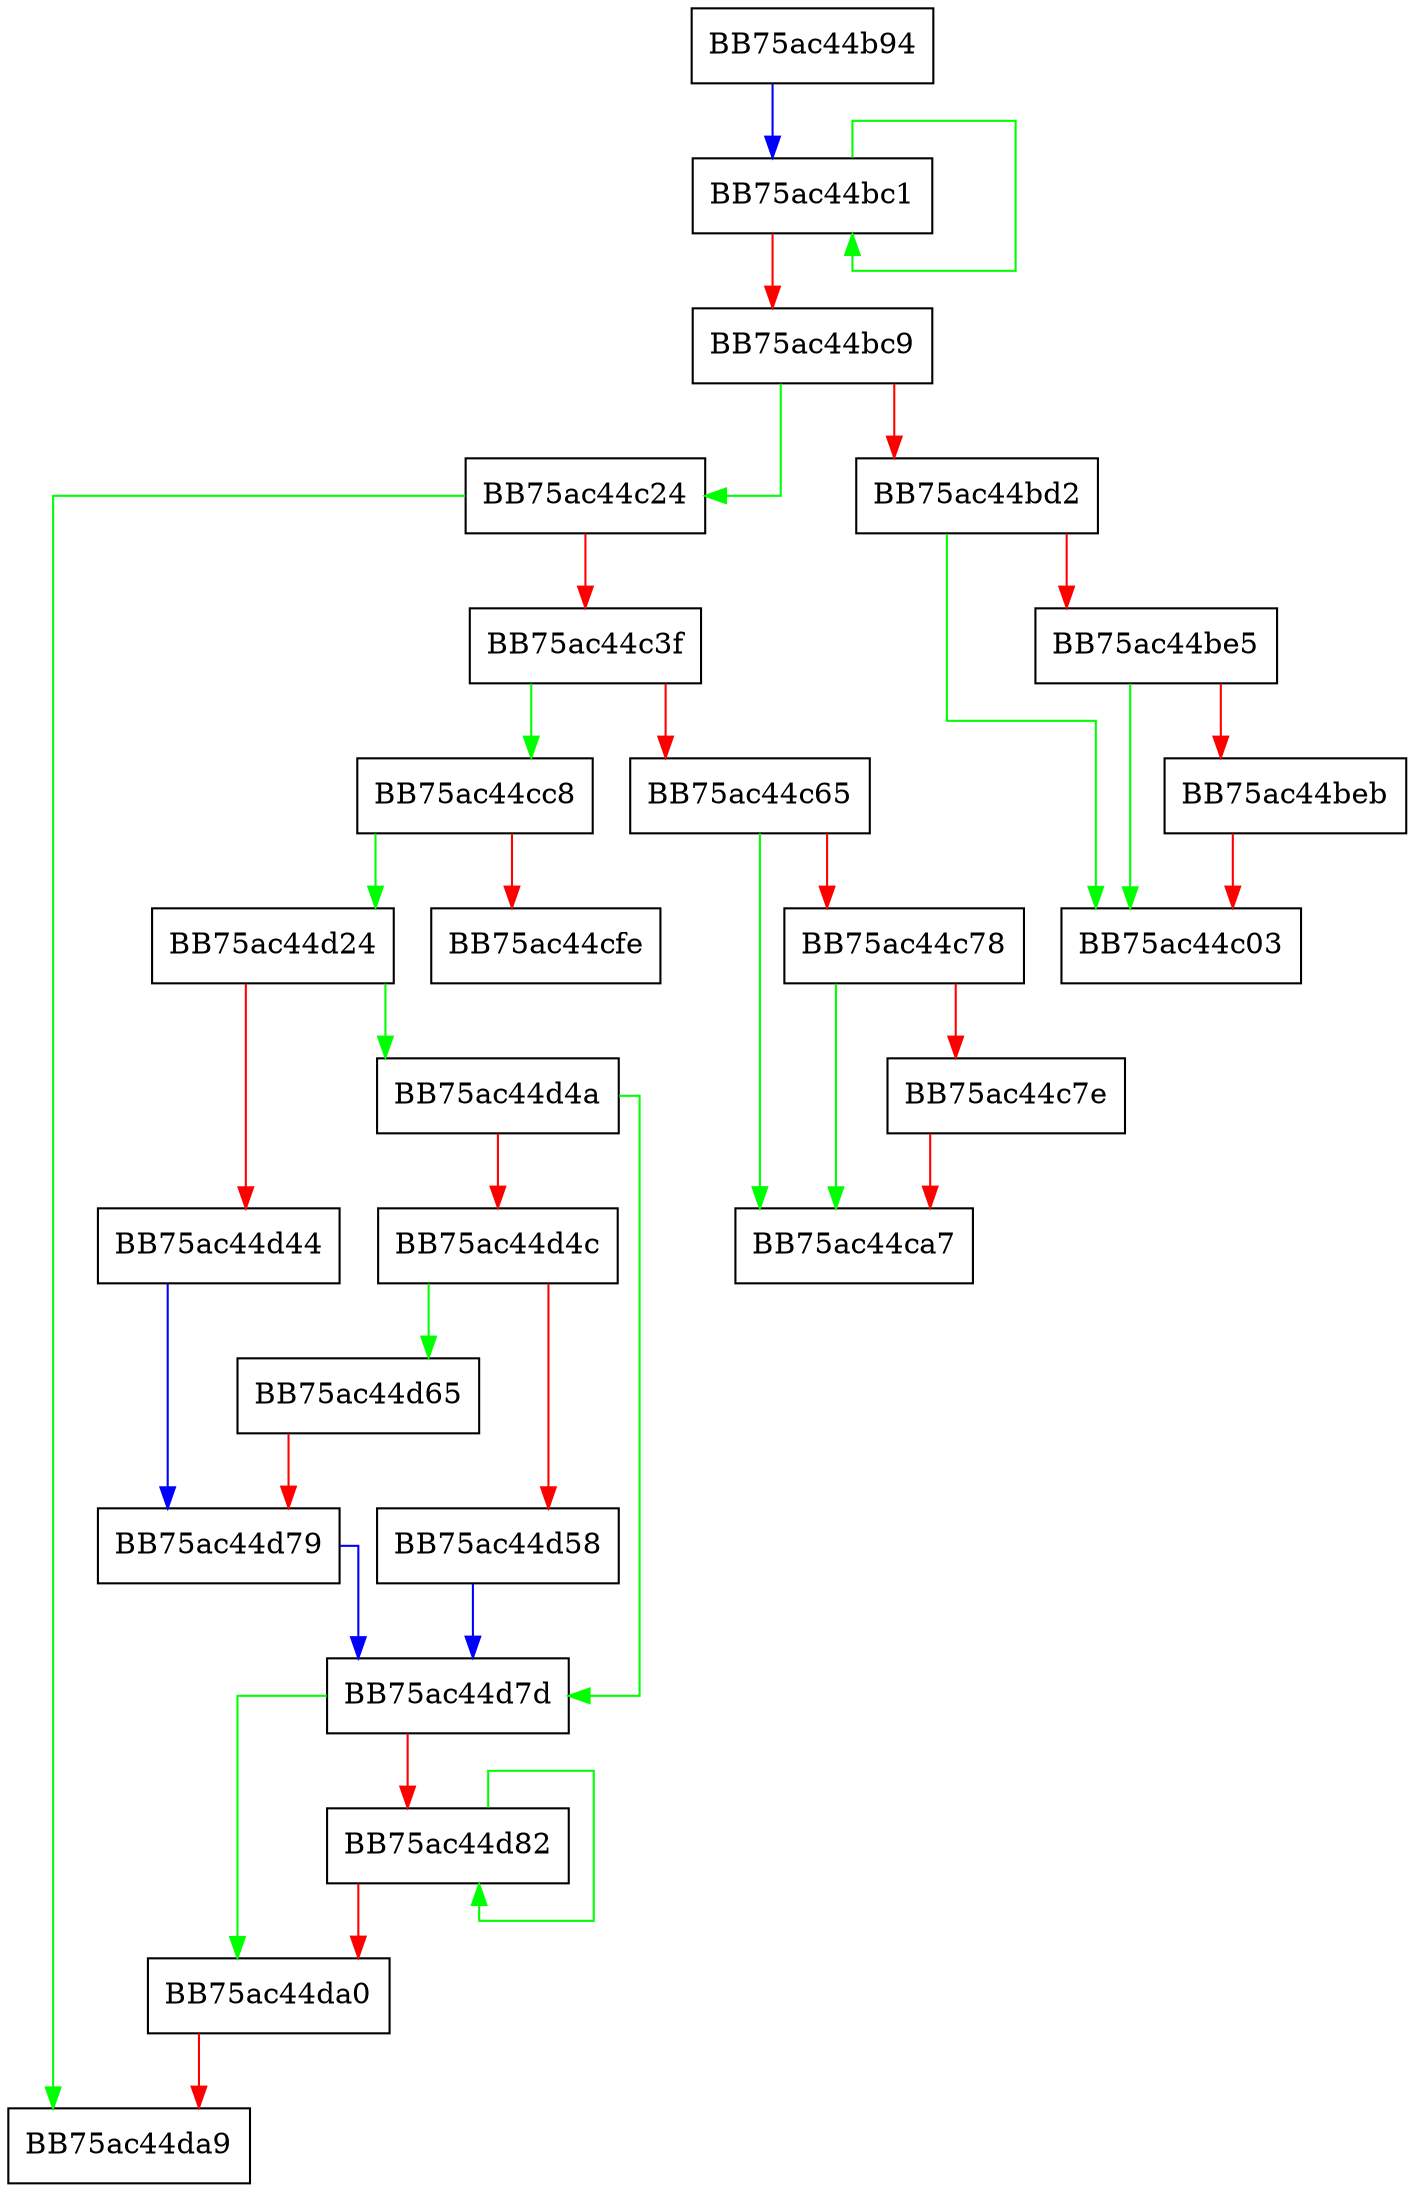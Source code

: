 digraph GetPasswordBuffer {
  node [shape="box"];
  graph [splines=ortho];
  BB75ac44b94 -> BB75ac44bc1 [color="blue"];
  BB75ac44bc1 -> BB75ac44bc1 [color="green"];
  BB75ac44bc1 -> BB75ac44bc9 [color="red"];
  BB75ac44bc9 -> BB75ac44c24 [color="green"];
  BB75ac44bc9 -> BB75ac44bd2 [color="red"];
  BB75ac44bd2 -> BB75ac44c03 [color="green"];
  BB75ac44bd2 -> BB75ac44be5 [color="red"];
  BB75ac44be5 -> BB75ac44c03 [color="green"];
  BB75ac44be5 -> BB75ac44beb [color="red"];
  BB75ac44beb -> BB75ac44c03 [color="red"];
  BB75ac44c24 -> BB75ac44da9 [color="green"];
  BB75ac44c24 -> BB75ac44c3f [color="red"];
  BB75ac44c3f -> BB75ac44cc8 [color="green"];
  BB75ac44c3f -> BB75ac44c65 [color="red"];
  BB75ac44c65 -> BB75ac44ca7 [color="green"];
  BB75ac44c65 -> BB75ac44c78 [color="red"];
  BB75ac44c78 -> BB75ac44ca7 [color="green"];
  BB75ac44c78 -> BB75ac44c7e [color="red"];
  BB75ac44c7e -> BB75ac44ca7 [color="red"];
  BB75ac44cc8 -> BB75ac44d24 [color="green"];
  BB75ac44cc8 -> BB75ac44cfe [color="red"];
  BB75ac44d24 -> BB75ac44d4a [color="green"];
  BB75ac44d24 -> BB75ac44d44 [color="red"];
  BB75ac44d44 -> BB75ac44d79 [color="blue"];
  BB75ac44d4a -> BB75ac44d7d [color="green"];
  BB75ac44d4a -> BB75ac44d4c [color="red"];
  BB75ac44d4c -> BB75ac44d65 [color="green"];
  BB75ac44d4c -> BB75ac44d58 [color="red"];
  BB75ac44d58 -> BB75ac44d7d [color="blue"];
  BB75ac44d65 -> BB75ac44d79 [color="red"];
  BB75ac44d79 -> BB75ac44d7d [color="blue"];
  BB75ac44d7d -> BB75ac44da0 [color="green"];
  BB75ac44d7d -> BB75ac44d82 [color="red"];
  BB75ac44d82 -> BB75ac44d82 [color="green"];
  BB75ac44d82 -> BB75ac44da0 [color="red"];
  BB75ac44da0 -> BB75ac44da9 [color="red"];
}